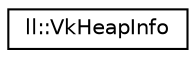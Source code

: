 digraph "Graphical Class Hierarchy"
{
 // LATEX_PDF_SIZE
  edge [fontname="Helvetica",fontsize="10",labelfontname="Helvetica",labelfontsize="10"];
  node [fontname="Helvetica",fontsize="10",shape=record];
  rankdir="LR";
  Node0 [label="ll::VkHeapInfo",height=0.2,width=0.4,color="black", fillcolor="white", style="filled",URL="$d4/d67/structll_1_1VkHeapInfo.html",tooltip="Vulkan heap information."];
}
